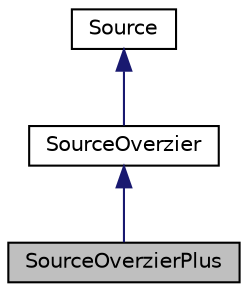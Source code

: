 digraph "SourceOverzierPlus"
{
 // LATEX_PDF_SIZE
  edge [fontname="Helvetica",fontsize="10",labelfontname="Helvetica",labelfontsize="10"];
  node [fontname="Helvetica",fontsize="10",shape=record];
  Node0 [label="SourceOverzierPlus",height=0.2,width=0.4,color="black", fillcolor="grey75", style="filled", fontcolor="black",tooltip="Adds some extra features to the SourceOverzier source like spiral arms, and randomizations."];
  Node1 -> Node0 [dir="back",color="midnightblue",fontsize="10",style="solid",fontname="Helvetica"];
  Node1 [label="SourceOverzier",height=0.2,width=0.4,color="black", fillcolor="white", style="filled",URL="$class_source_overzier.html",tooltip="Structure for holding parameters for one or more galaxy images according to the Overzier model."];
  Node2 -> Node1 [dir="back",color="midnightblue",fontsize="10",style="solid",fontname="Helvetica"];
  Node2 [label="Source",height=0.2,width=0.4,color="black", fillcolor="white", style="filled",URL="$class_source.html",tooltip="Base class for all sources."];
}
